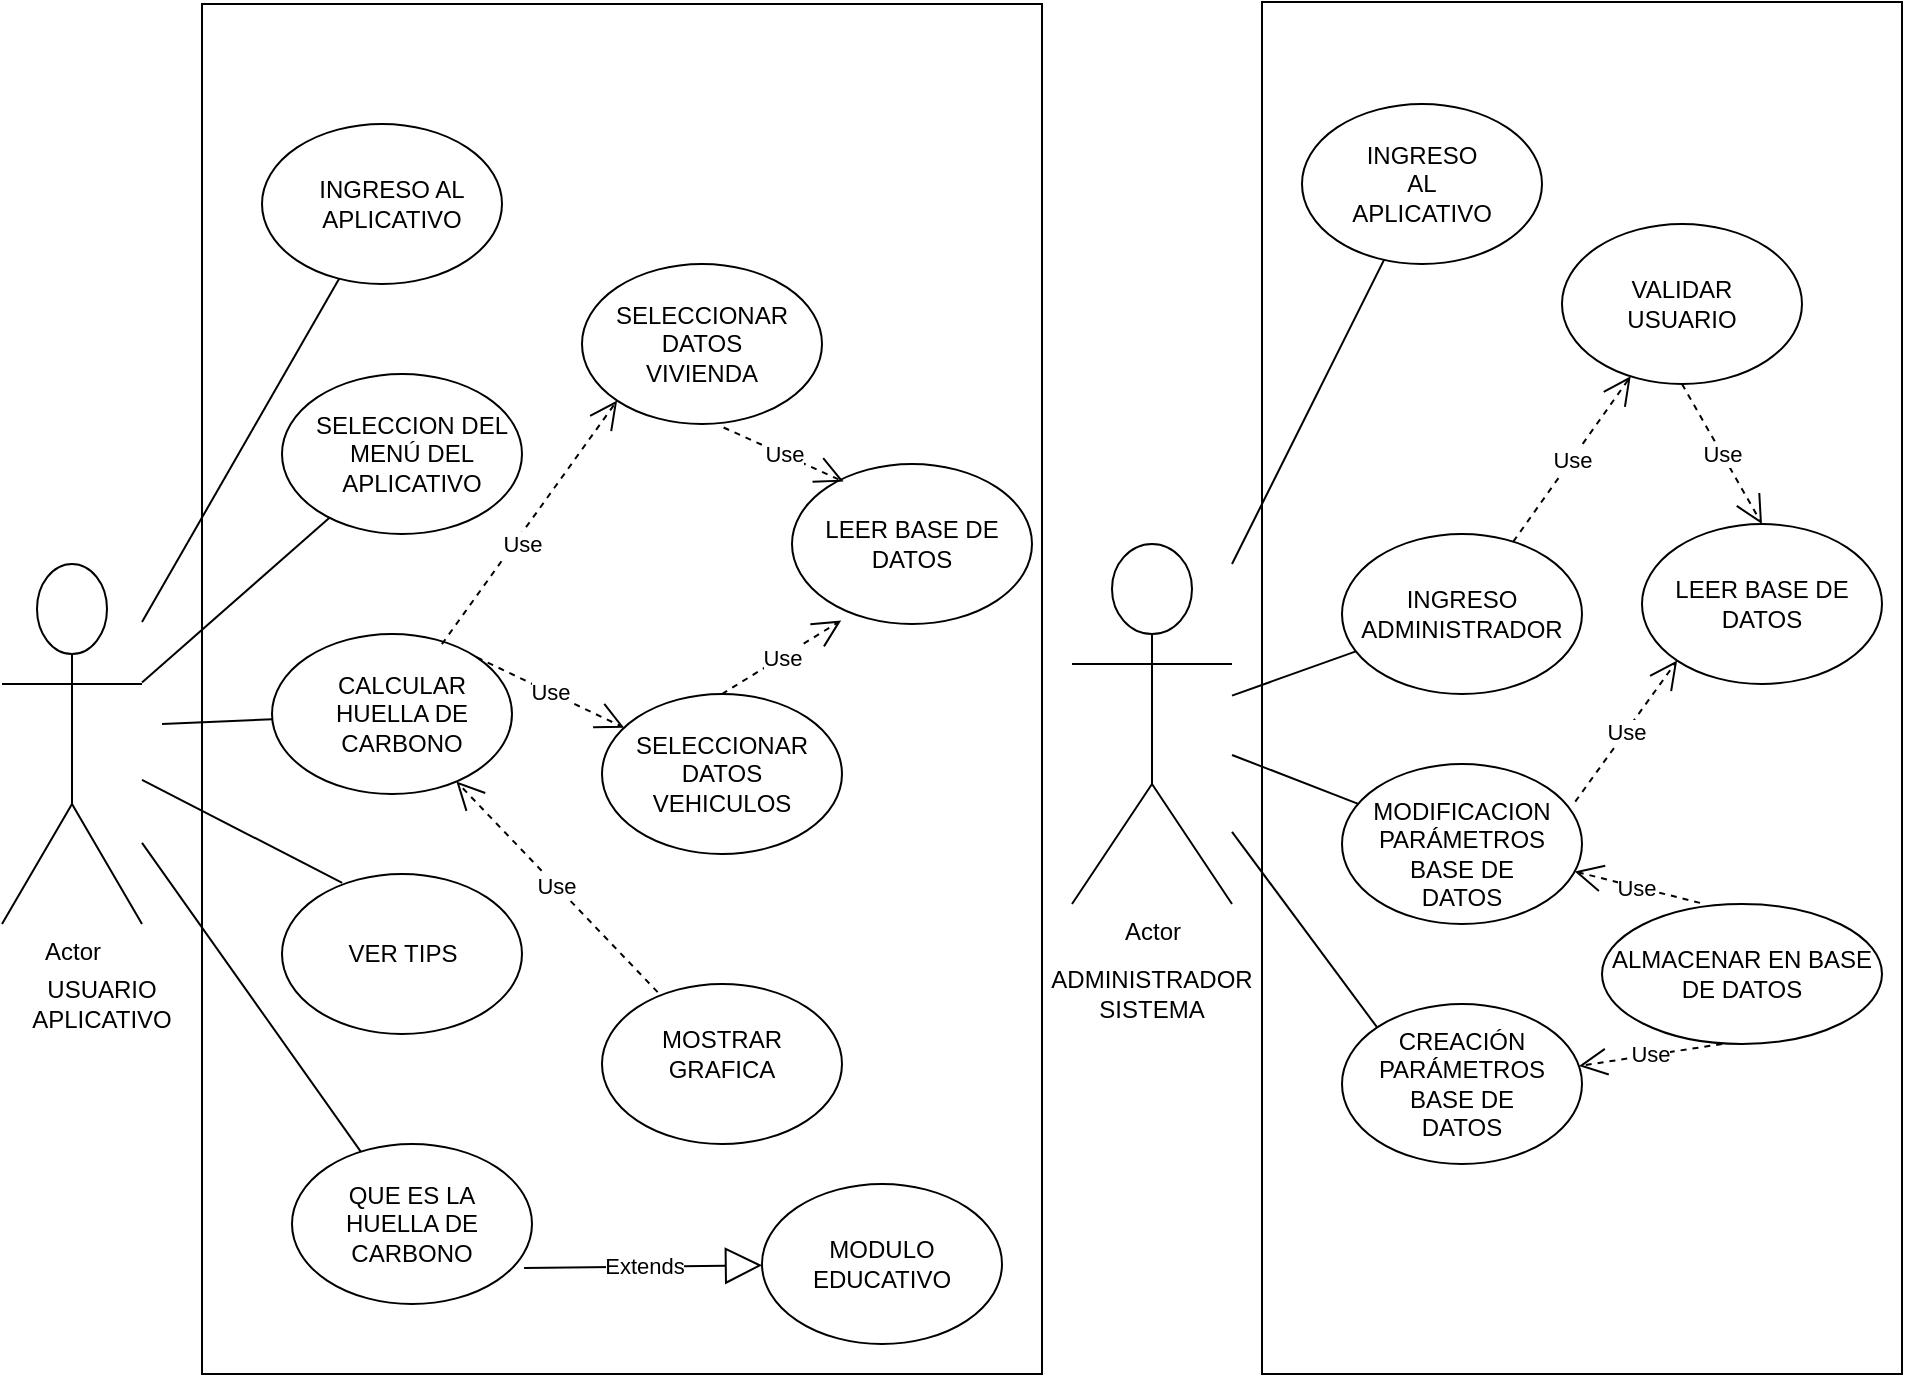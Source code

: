 <mxfile version="14.9.6" type="device"><diagram id="RQ5VUJ5eJvtH4Uf9gvRb" name="Page-1"><mxGraphModel dx="868" dy="510" grid="1" gridSize="10" guides="1" tooltips="1" connect="1" arrows="1" fold="1" page="1" pageScale="1" pageWidth="1169" pageHeight="827" math="0" shadow="0"><root><mxCell id="0"/><mxCell id="1" parent="0"/><mxCell id="NrV3ULUe5_3-VJ9lbbb7-29" value="" style="rounded=0;whiteSpace=wrap;html=1;" parent="1" vertex="1"><mxGeometry x="640" y="39" width="320" height="686" as="geometry"/></mxCell><mxCell id="CJ1jLxiIX-ot2fvymZwo-3" value="" style="rounded=0;whiteSpace=wrap;html=1;" parent="1" vertex="1"><mxGeometry x="110" y="40" width="420" height="685" as="geometry"/></mxCell><mxCell id="CJ1jLxiIX-ot2fvymZwo-1" value="" style="ellipse;whiteSpace=wrap;html=1;" parent="1" vertex="1"><mxGeometry x="140" y="100" width="120" height="80" as="geometry"/></mxCell><mxCell id="CJ1jLxiIX-ot2fvymZwo-6" value="Actor" style="shape=umlActor;verticalLabelPosition=bottom;verticalAlign=top;html=1;outlineConnect=0;" parent="1" vertex="1"><mxGeometry x="10" y="320" width="70" height="180" as="geometry"/></mxCell><mxCell id="CJ1jLxiIX-ot2fvymZwo-8" value="" style="endArrow=none;html=1;" parent="1" source="CJ1jLxiIX-ot2fvymZwo-6" target="CJ1jLxiIX-ot2fvymZwo-1" edge="1"><mxGeometry width="50" height="50" relative="1" as="geometry"><mxPoint x="100" y="310" as="sourcePoint"/><mxPoint x="110" y="160" as="targetPoint"/></mxGeometry></mxCell><mxCell id="CJ1jLxiIX-ot2fvymZwo-9" value="&lt;div&gt;INGRESO AL APLICATIVO&lt;/div&gt;" style="text;html=1;strokeColor=none;fillColor=none;align=center;verticalAlign=middle;whiteSpace=wrap;rounded=0;" parent="1" vertex="1"><mxGeometry x="150" y="130" width="110" height="20" as="geometry"/></mxCell><mxCell id="CJ1jLxiIX-ot2fvymZwo-10" value="" style="ellipse;whiteSpace=wrap;html=1;" parent="1" vertex="1"><mxGeometry x="145" y="355" width="120" height="80" as="geometry"/></mxCell><mxCell id="CJ1jLxiIX-ot2fvymZwo-11" value="" style="ellipse;whiteSpace=wrap;html=1;" parent="1" vertex="1"><mxGeometry x="150" y="225" width="120" height="80" as="geometry"/></mxCell><mxCell id="CJ1jLxiIX-ot2fvymZwo-12" value="" style="ellipse;whiteSpace=wrap;html=1;" parent="1" vertex="1"><mxGeometry x="150" y="475" width="120" height="80" as="geometry"/></mxCell><mxCell id="CJ1jLxiIX-ot2fvymZwo-13" value="" style="ellipse;whiteSpace=wrap;html=1;" parent="1" vertex="1"><mxGeometry x="310" y="385" width="120" height="80" as="geometry"/></mxCell><mxCell id="CJ1jLxiIX-ot2fvymZwo-14" value="" style="ellipse;whiteSpace=wrap;html=1;" parent="1" vertex="1"><mxGeometry x="155" y="610" width="120" height="80" as="geometry"/></mxCell><mxCell id="CJ1jLxiIX-ot2fvymZwo-15" value="" style="endArrow=none;html=1;" parent="1" source="CJ1jLxiIX-ot2fvymZwo-6" target="CJ1jLxiIX-ot2fvymZwo-11" edge="1"><mxGeometry width="50" height="50" relative="1" as="geometry"><mxPoint x="100" y="370" as="sourcePoint"/><mxPoint x="130" y="300" as="targetPoint"/></mxGeometry></mxCell><mxCell id="CJ1jLxiIX-ot2fvymZwo-16" value="" style="endArrow=none;html=1;" parent="1" target="CJ1jLxiIX-ot2fvymZwo-10" edge="1"><mxGeometry width="50" height="50" relative="1" as="geometry"><mxPoint x="90" y="400" as="sourcePoint"/><mxPoint x="140" y="350" as="targetPoint"/></mxGeometry></mxCell><mxCell id="CJ1jLxiIX-ot2fvymZwo-17" value="" style="endArrow=none;html=1;entryX=0.251;entryY=0.055;entryDx=0;entryDy=0;entryPerimeter=0;" parent="1" source="CJ1jLxiIX-ot2fvymZwo-6" target="CJ1jLxiIX-ot2fvymZwo-12" edge="1"><mxGeometry width="50" height="50" relative="1" as="geometry"><mxPoint x="100" y="340" as="sourcePoint"/><mxPoint x="210" y="490" as="targetPoint"/></mxGeometry></mxCell><mxCell id="CJ1jLxiIX-ot2fvymZwo-18" value="" style="ellipse;whiteSpace=wrap;html=1;" parent="1" vertex="1"><mxGeometry x="300" y="170" width="120" height="80" as="geometry"/></mxCell><mxCell id="CJ1jLxiIX-ot2fvymZwo-19" value="SELECCION DEL MENÚ DEL APLICATIVO" style="text;html=1;strokeColor=none;fillColor=none;align=center;verticalAlign=middle;whiteSpace=wrap;rounded=0;" parent="1" vertex="1"><mxGeometry x="160" y="255" width="110" height="20" as="geometry"/></mxCell><mxCell id="CJ1jLxiIX-ot2fvymZwo-20" value="&lt;div&gt;CALCULAR HUELLA DE CARBONO&lt;/div&gt;" style="text;html=1;strokeColor=none;fillColor=none;align=center;verticalAlign=middle;whiteSpace=wrap;rounded=0;" parent="1" vertex="1"><mxGeometry x="165" y="385" width="90" height="20" as="geometry"/></mxCell><mxCell id="CJ1jLxiIX-ot2fvymZwo-22" value="VER TIPS" style="text;html=1;strokeColor=none;fillColor=none;align=center;verticalAlign=middle;whiteSpace=wrap;rounded=0;" parent="1" vertex="1"><mxGeometry x="157.5" y="490" width="105" height="50" as="geometry"/></mxCell><mxCell id="CJ1jLxiIX-ot2fvymZwo-23" value="" style="endArrow=none;html=1;" parent="1" source="CJ1jLxiIX-ot2fvymZwo-6" target="CJ1jLxiIX-ot2fvymZwo-14" edge="1"><mxGeometry width="50" height="50" relative="1" as="geometry"><mxPoint x="100" y="360" as="sourcePoint"/><mxPoint x="140" y="500" as="targetPoint"/></mxGeometry></mxCell><mxCell id="CJ1jLxiIX-ot2fvymZwo-24" value="QUE ES LA HUELLA DE CARBONO" style="text;html=1;strokeColor=none;fillColor=none;align=center;verticalAlign=middle;whiteSpace=wrap;rounded=0;" parent="1" vertex="1"><mxGeometry x="170" y="640" width="90" height="20" as="geometry"/></mxCell><mxCell id="CJ1jLxiIX-ot2fvymZwo-27" value="SELECCIONAR DATOS VIVIENDA" style="text;html=1;strokeColor=none;fillColor=none;align=center;verticalAlign=middle;whiteSpace=wrap;rounded=0;" parent="1" vertex="1"><mxGeometry x="340" y="200" width="40" height="20" as="geometry"/></mxCell><mxCell id="CJ1jLxiIX-ot2fvymZwo-33" value="SELECCIONAR DATOS VEHICULOS" style="text;html=1;strokeColor=none;fillColor=none;align=center;verticalAlign=middle;whiteSpace=wrap;rounded=0;" parent="1" vertex="1"><mxGeometry x="350" y="415" width="40" height="20" as="geometry"/></mxCell><mxCell id="CJ1jLxiIX-ot2fvymZwo-34" value="" style="ellipse;whiteSpace=wrap;html=1;" parent="1" vertex="1"><mxGeometry x="405" y="270" width="120" height="80" as="geometry"/></mxCell><mxCell id="CJ1jLxiIX-ot2fvymZwo-37" value="LEER BASE DE DATOS" style="text;html=1;strokeColor=none;fillColor=none;align=center;verticalAlign=middle;whiteSpace=wrap;rounded=0;" parent="1" vertex="1"><mxGeometry x="420" y="300" width="90" height="20" as="geometry"/></mxCell><mxCell id="CJ1jLxiIX-ot2fvymZwo-44" value="" style="ellipse;whiteSpace=wrap;html=1;" parent="1" vertex="1"><mxGeometry x="310" y="530" width="120" height="80" as="geometry"/></mxCell><mxCell id="CJ1jLxiIX-ot2fvymZwo-47" value="MOSTRAR GRAFICA" style="text;html=1;strokeColor=none;fillColor=none;align=center;verticalAlign=middle;whiteSpace=wrap;rounded=0;" parent="1" vertex="1"><mxGeometry x="350" y="555" width="40" height="20" as="geometry"/></mxCell><object label="Actor" Administrador="" id="gC_xSHccguVWIHs5RSt6-3"><mxCell style="shape=umlActor;verticalLabelPosition=bottom;verticalAlign=top;html=1;outlineConnect=0;" parent="1" vertex="1"><mxGeometry x="545" y="310" width="80" height="180" as="geometry"/></mxCell></object><mxCell id="gC_xSHccguVWIHs5RSt6-17" value="USUARIO APLICATIVO" style="text;html=1;strokeColor=none;fillColor=none;align=center;verticalAlign=middle;whiteSpace=wrap;rounded=0;" parent="1" vertex="1"><mxGeometry x="10" y="525" width="100" height="30" as="geometry"/></mxCell><mxCell id="gC_xSHccguVWIHs5RSt6-18" value="ADMINISTRADOR SISTEMA" style="text;html=1;strokeColor=none;fillColor=none;align=center;verticalAlign=middle;whiteSpace=wrap;rounded=0;" parent="1" vertex="1"><mxGeometry x="565" y="525" width="40" height="20" as="geometry"/></mxCell><mxCell id="NrV3ULUe5_3-VJ9lbbb7-3" value="" style="endArrow=none;html=1;" parent="1" source="NrV3ULUe5_3-VJ9lbbb7-21" target="gC_xSHccguVWIHs5RSt6-3" edge="1"><mxGeometry width="50" height="50" relative="1" as="geometry"><mxPoint x="330" y="140" as="sourcePoint"/><mxPoint x="380" y="90" as="targetPoint"/></mxGeometry></mxCell><mxCell id="NrV3ULUe5_3-VJ9lbbb7-4" value="" style="ellipse;whiteSpace=wrap;html=1;" parent="1" vertex="1"><mxGeometry x="680" y="305" width="120" height="80" as="geometry"/></mxCell><mxCell id="NrV3ULUe5_3-VJ9lbbb7-6" value="" style="endArrow=none;html=1;" parent="1" source="NrV3ULUe5_3-VJ9lbbb7-4" target="gC_xSHccguVWIHs5RSt6-3" edge="1"><mxGeometry width="50" height="50" relative="1" as="geometry"><mxPoint x="750" y="200" as="sourcePoint"/><mxPoint x="800" y="150" as="targetPoint"/></mxGeometry></mxCell><mxCell id="NrV3ULUe5_3-VJ9lbbb7-7" value="" style="ellipse;whiteSpace=wrap;html=1;" parent="1" vertex="1"><mxGeometry x="790" y="150" width="120" height="80" as="geometry"/></mxCell><mxCell id="NrV3ULUe5_3-VJ9lbbb7-10" value="VALIDAR USUARIO" style="text;html=1;strokeColor=none;fillColor=none;align=center;verticalAlign=middle;whiteSpace=wrap;rounded=0;" parent="1" vertex="1"><mxGeometry x="830" y="175" width="40" height="30" as="geometry"/></mxCell><mxCell id="NrV3ULUe5_3-VJ9lbbb7-12" value="INGRESO ADMINISTRADOR&lt;br&gt;" style="text;html=1;strokeColor=none;fillColor=none;align=center;verticalAlign=middle;whiteSpace=wrap;rounded=0;" parent="1" vertex="1"><mxGeometry x="720" y="335" width="40" height="20" as="geometry"/></mxCell><mxCell id="NrV3ULUe5_3-VJ9lbbb7-15" value="" style="ellipse;whiteSpace=wrap;html=1;" parent="1" vertex="1"><mxGeometry x="680" y="420" width="120" height="80" as="geometry"/></mxCell><mxCell id="NrV3ULUe5_3-VJ9lbbb7-16" value="" style="endArrow=none;html=1;" parent="1" source="NrV3ULUe5_3-VJ9lbbb7-15" target="gC_xSHccguVWIHs5RSt6-3" edge="1"><mxGeometry width="50" height="50" relative="1" as="geometry"><mxPoint x="670" y="413" as="sourcePoint"/><mxPoint x="720" y="363" as="targetPoint"/></mxGeometry></mxCell><mxCell id="NrV3ULUe5_3-VJ9lbbb7-17" value="MODIFICACION PARÁMETROS BASE DE DATOS" style="text;html=1;strokeColor=none;fillColor=none;align=center;verticalAlign=middle;whiteSpace=wrap;rounded=0;" parent="1" vertex="1"><mxGeometry x="720" y="455" width="40" height="20" as="geometry"/></mxCell><mxCell id="NrV3ULUe5_3-VJ9lbbb7-18" value="" style="ellipse;whiteSpace=wrap;html=1;" parent="1" vertex="1"><mxGeometry x="680" y="540" width="120" height="80" as="geometry"/></mxCell><mxCell id="NrV3ULUe5_3-VJ9lbbb7-19" value="CREACIÓN PARÁMETROS BASE DE DATOS" style="text;html=1;strokeColor=none;fillColor=none;align=center;verticalAlign=middle;whiteSpace=wrap;rounded=0;" parent="1" vertex="1"><mxGeometry x="720" y="570" width="40" height="20" as="geometry"/></mxCell><mxCell id="NrV3ULUe5_3-VJ9lbbb7-21" value="" style="ellipse;whiteSpace=wrap;html=1;" parent="1" vertex="1"><mxGeometry x="660" y="90" width="120" height="80" as="geometry"/></mxCell><mxCell id="NrV3ULUe5_3-VJ9lbbb7-26" value="INGRESO AL APLICATIVO" style="text;html=1;strokeColor=none;fillColor=none;align=center;verticalAlign=middle;whiteSpace=wrap;rounded=0;" parent="1" vertex="1"><mxGeometry x="700" y="120" width="40" height="20" as="geometry"/></mxCell><mxCell id="NrV3ULUe5_3-VJ9lbbb7-32" value="LEER BASE DE DATOS" style="ellipse;whiteSpace=wrap;html=1;" parent="1" vertex="1"><mxGeometry x="830" y="300" width="120" height="80" as="geometry"/></mxCell><mxCell id="NrV3ULUe5_3-VJ9lbbb7-43" value="Use" style="endArrow=open;endSize=12;dashed=1;html=1;exitX=0.708;exitY=0.063;exitDx=0;exitDy=0;exitPerimeter=0;entryX=0;entryY=1;entryDx=0;entryDy=0;" parent="1" source="CJ1jLxiIX-ot2fvymZwo-10" target="CJ1jLxiIX-ot2fvymZwo-18" edge="1"><mxGeometry x="-0.147" y="-3" width="160" relative="1" as="geometry"><mxPoint x="370" y="340" as="sourcePoint"/><mxPoint x="310" y="230" as="targetPoint"/><mxPoint as="offset"/></mxGeometry></mxCell><mxCell id="NrV3ULUe5_3-VJ9lbbb7-44" value="Use" style="endArrow=open;endSize=12;dashed=1;html=1;exitX=1;exitY=0;exitDx=0;exitDy=0;" parent="1" source="CJ1jLxiIX-ot2fvymZwo-10" target="CJ1jLxiIX-ot2fvymZwo-13" edge="1"><mxGeometry width="160" relative="1" as="geometry"><mxPoint x="250" y="370" as="sourcePoint"/><mxPoint x="410" y="370" as="targetPoint"/></mxGeometry></mxCell><mxCell id="NrV3ULUe5_3-VJ9lbbb7-46" value="Use" style="endArrow=open;endSize=12;dashed=1;html=1;exitX=0.232;exitY=0.051;exitDx=0;exitDy=0;exitPerimeter=0;" parent="1" source="CJ1jLxiIX-ot2fvymZwo-44" target="CJ1jLxiIX-ot2fvymZwo-10" edge="1"><mxGeometry width="160" relative="1" as="geometry"><mxPoint x="280" y="523.82" as="sourcePoint"/><mxPoint x="440" y="523.82" as="targetPoint"/></mxGeometry></mxCell><mxCell id="NrV3ULUe5_3-VJ9lbbb7-47" value="Use" style="endArrow=open;endSize=12;dashed=1;html=1;entryX=0.215;entryY=0.11;entryDx=0;entryDy=0;entryPerimeter=0;exitX=0.59;exitY=1.022;exitDx=0;exitDy=0;exitPerimeter=0;" parent="1" source="CJ1jLxiIX-ot2fvymZwo-18" target="CJ1jLxiIX-ot2fvymZwo-34" edge="1"><mxGeometry width="160" relative="1" as="geometry"><mxPoint x="370" y="340" as="sourcePoint"/><mxPoint x="530" y="340" as="targetPoint"/></mxGeometry></mxCell><mxCell id="NrV3ULUe5_3-VJ9lbbb7-48" value="Use" style="endArrow=open;endSize=12;dashed=1;html=1;exitX=0.5;exitY=0;exitDx=0;exitDy=0;entryX=0.205;entryY=0.978;entryDx=0;entryDy=0;entryPerimeter=0;" parent="1" source="CJ1jLxiIX-ot2fvymZwo-13" target="CJ1jLxiIX-ot2fvymZwo-34" edge="1"><mxGeometry width="160" relative="1" as="geometry"><mxPoint x="370" y="340" as="sourcePoint"/><mxPoint x="530" y="340" as="targetPoint"/></mxGeometry></mxCell><mxCell id="NrV3ULUe5_3-VJ9lbbb7-50" value="Use" style="endArrow=open;endSize=12;dashed=1;html=1;" parent="1" source="NrV3ULUe5_3-VJ9lbbb7-4" target="NrV3ULUe5_3-VJ9lbbb7-7" edge="1"><mxGeometry width="160" relative="1" as="geometry"><mxPoint x="680" y="275" as="sourcePoint"/><mxPoint x="840" y="275" as="targetPoint"/></mxGeometry></mxCell><mxCell id="NrV3ULUe5_3-VJ9lbbb7-54" value="" style="endArrow=none;html=1;entryX=0;entryY=0;entryDx=0;entryDy=0;" parent="1" source="gC_xSHccguVWIHs5RSt6-3" target="NrV3ULUe5_3-VJ9lbbb7-18" edge="1"><mxGeometry width="50" height="50" relative="1" as="geometry"><mxPoint x="660" y="550" as="sourcePoint"/><mxPoint x="710" y="500" as="targetPoint"/></mxGeometry></mxCell><mxCell id="NrV3ULUe5_3-VJ9lbbb7-55" value="Use" style="endArrow=open;endSize=12;dashed=1;html=1;exitX=0.5;exitY=1;exitDx=0;exitDy=0;entryX=0.5;entryY=0;entryDx=0;entryDy=0;" parent="1" source="NrV3ULUe5_3-VJ9lbbb7-7" target="NrV3ULUe5_3-VJ9lbbb7-32" edge="1"><mxGeometry width="160" relative="1" as="geometry"><mxPoint x="780" y="275" as="sourcePoint"/><mxPoint x="940" y="275" as="targetPoint"/></mxGeometry></mxCell><mxCell id="NrV3ULUe5_3-VJ9lbbb7-56" value="Use" style="endArrow=open;endSize=12;dashed=1;html=1;entryX=0;entryY=1;entryDx=0;entryDy=0;exitX=0.972;exitY=0.235;exitDx=0;exitDy=0;exitPerimeter=0;" parent="1" source="NrV3ULUe5_3-VJ9lbbb7-15" target="NrV3ULUe5_3-VJ9lbbb7-32" edge="1"><mxGeometry width="160" relative="1" as="geometry"><mxPoint x="790" y="440" as="sourcePoint"/><mxPoint x="950" y="440" as="targetPoint"/></mxGeometry></mxCell><mxCell id="NrV3ULUe5_3-VJ9lbbb7-57" value="ALMACENAR EN BASE DE DATOS" style="ellipse;whiteSpace=wrap;html=1;" parent="1" vertex="1"><mxGeometry x="810" y="490" width="140" height="70" as="geometry"/></mxCell><mxCell id="NrV3ULUe5_3-VJ9lbbb7-58" value="Use" style="endArrow=open;endSize=12;dashed=1;html=1;exitX=0.35;exitY=-0.008;exitDx=0;exitDy=0;exitPerimeter=0;" parent="1" source="NrV3ULUe5_3-VJ9lbbb7-57" target="NrV3ULUe5_3-VJ9lbbb7-15" edge="1"><mxGeometry width="160" relative="1" as="geometry"><mxPoint x="830" y="490" as="sourcePoint"/><mxPoint x="950" y="450" as="targetPoint"/></mxGeometry></mxCell><mxCell id="NrV3ULUe5_3-VJ9lbbb7-60" value="Use" style="endArrow=open;endSize=12;dashed=1;html=1;exitX=0.429;exitY=1;exitDx=0;exitDy=0;exitPerimeter=0;" parent="1" source="NrV3ULUe5_3-VJ9lbbb7-57" target="NrV3ULUe5_3-VJ9lbbb7-18" edge="1"><mxGeometry width="160" relative="1" as="geometry"><mxPoint x="780" y="595" as="sourcePoint"/><mxPoint x="940" y="595" as="targetPoint"/></mxGeometry></mxCell><mxCell id="BDwHB6JzfocEdyLRvZdb-1" value="" style="ellipse;whiteSpace=wrap;html=1;" vertex="1" parent="1"><mxGeometry x="390" y="630" width="120" height="80" as="geometry"/></mxCell><mxCell id="BDwHB6JzfocEdyLRvZdb-2" value="Extends" style="endArrow=block;endSize=16;endFill=0;html=1;exitX=0.967;exitY=0.775;exitDx=0;exitDy=0;exitPerimeter=0;" edge="1" parent="1" source="CJ1jLxiIX-ot2fvymZwo-14" target="BDwHB6JzfocEdyLRvZdb-1"><mxGeometry width="160" relative="1" as="geometry"><mxPoint x="190" y="670" as="sourcePoint"/><mxPoint x="350" y="670" as="targetPoint"/></mxGeometry></mxCell><mxCell id="BDwHB6JzfocEdyLRvZdb-3" value="MODULO EDUCATIVO" style="text;html=1;strokeColor=none;fillColor=none;align=center;verticalAlign=middle;whiteSpace=wrap;rounded=0;" vertex="1" parent="1"><mxGeometry x="430" y="660" width="40" height="20" as="geometry"/></mxCell></root></mxGraphModel></diagram></mxfile>